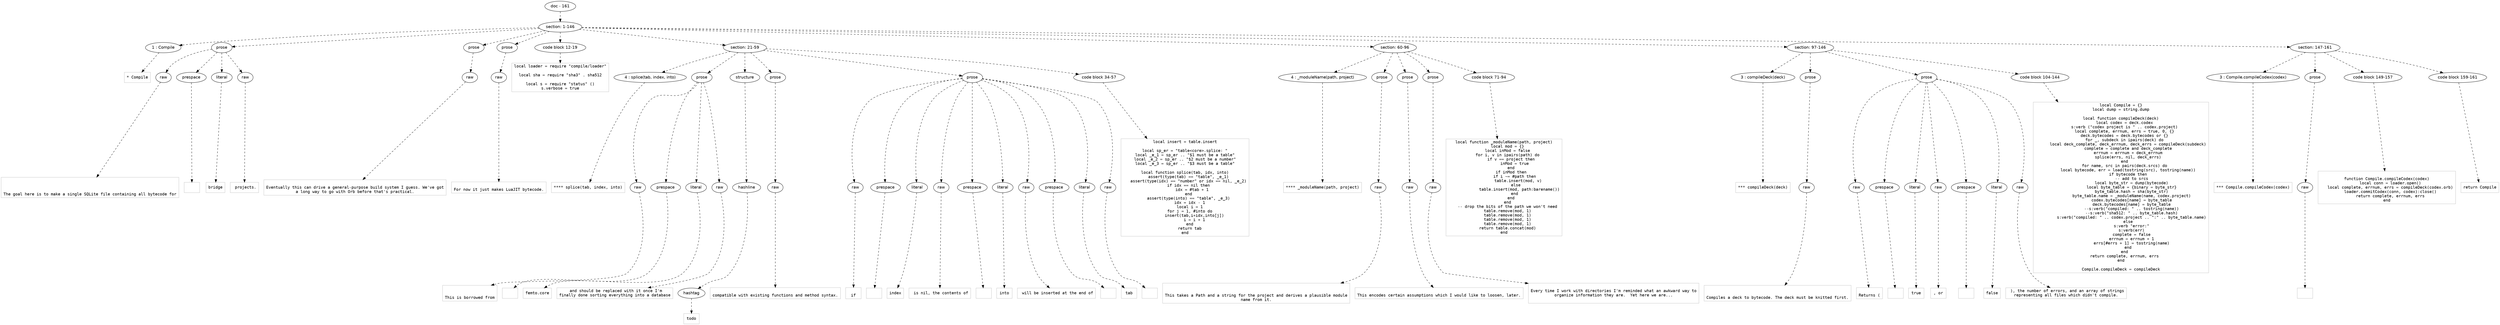 digraph lpegNode {

node [fontname=Helvetica]
edge [style=dashed]

doc_0 [label="doc - 161"]


doc_0 -> { section_1}
{rank=same; section_1}

section_1 [label="section: 1-146"]


// END RANK doc_0

section_1 -> { header_2 prose_3 prose_4 prose_5 codeblock_6 section_7 section_8 section_9 section_10}
{rank=same; header_2 prose_3 prose_4 prose_5 codeblock_6 section_7 section_8 section_9 section_10}

header_2 [label="1 : Compile"]

prose_3 [label="prose"]

prose_4 [label="prose"]

prose_5 [label="prose"]

codeblock_6 [label="code block 12-19"]

section_7 [label="section: 21-59"]

section_8 [label="section: 60-96"]

section_9 [label="section: 97-146"]

section_10 [label="section: 147-161"]


// END RANK section_1

header_2 -> leaf_11
leaf_11  [color=Gray,shape=rectangle,fontname=Inconsolata,label="* Compile"]
// END RANK header_2

prose_3 -> { raw_12 prespace_13 literal_14 raw_15}
{rank=same; raw_12 prespace_13 literal_14 raw_15}

raw_12 [label="raw"]

prespace_13 [label="prespace"]

literal_14 [label="literal"]

raw_15 [label="raw"]


// END RANK prose_3

raw_12 -> leaf_16
leaf_16  [color=Gray,shape=rectangle,fontname=Inconsolata,label="


The goal here is to make a single SQLite file containing all bytecode for"]
// END RANK raw_12

prespace_13 -> leaf_17
leaf_17  [color=Gray,shape=rectangle,fontname=Inconsolata,label=""]
// END RANK prespace_13

literal_14 -> leaf_18
leaf_18  [color=Gray,shape=rectangle,fontname=Inconsolata,label="bridge"]
// END RANK literal_14

raw_15 -> leaf_19
leaf_19  [color=Gray,shape=rectangle,fontname=Inconsolata,label=" projects.
"]
// END RANK raw_15

prose_4 -> { raw_20}
{rank=same; raw_20}

raw_20 [label="raw"]


// END RANK prose_4

raw_20 -> leaf_21
leaf_21  [color=Gray,shape=rectangle,fontname=Inconsolata,label="
Eventually this can drive a general-purpose build system I guess. We've got
a long way to go with Orb before that's practical.
"]
// END RANK raw_20

prose_5 -> { raw_22}
{rank=same; raw_22}

raw_22 [label="raw"]


// END RANK prose_5

raw_22 -> leaf_23
leaf_23  [color=Gray,shape=rectangle,fontname=Inconsolata,label="
For now it just makes LuaJIT bytecode.
"]
// END RANK raw_22

codeblock_6 -> leaf_24
leaf_24  [color=Gray,shape=rectangle,fontname=Inconsolata,label="local loader = require \"compile/loader\"

local sha = require \"sha3\" . sha512

local s = require \"status\" ()
s.verbose = true"]
// END RANK codeblock_6

section_7 -> { header_25 prose_26 structure_27 prose_28 prose_29 codeblock_30}
{rank=same; header_25 prose_26 structure_27 prose_28 prose_29 codeblock_30}

header_25 [label="4 : splice(tab, index, into)"]

prose_26 [label="prose"]

structure_27 [label="structure"]

prose_28 [label="prose"]

prose_29 [label="prose"]

codeblock_30 [label="code block 34-57"]


// END RANK section_7

header_25 -> leaf_31
leaf_31  [color=Gray,shape=rectangle,fontname=Inconsolata,label="**** splice(tab, index, into)"]
// END RANK header_25

prose_26 -> { raw_32 prespace_33 literal_34 raw_35}
{rank=same; raw_32 prespace_33 literal_34 raw_35}

raw_32 [label="raw"]

prespace_33 [label="prespace"]

literal_34 [label="literal"]

raw_35 [label="raw"]


// END RANK prose_26

raw_32 -> leaf_36
leaf_36  [color=Gray,shape=rectangle,fontname=Inconsolata,label="

This is borrowed from"]
// END RANK raw_32

prespace_33 -> leaf_37
leaf_37  [color=Gray,shape=rectangle,fontname=Inconsolata,label=" "]
// END RANK prespace_33

literal_34 -> leaf_38
leaf_38  [color=Gray,shape=rectangle,fontname=Inconsolata,label="femto.core"]
// END RANK literal_34

raw_35 -> leaf_39
leaf_39  [color=Gray,shape=rectangle,fontname=Inconsolata,label=" and should be replaced with it once I'm
finally done sorting everything into a database
"]
// END RANK raw_35

structure_27 -> { hashline_40}
{rank=same; hashline_40}

hashline_40 [label="hashline"]


// END RANK structure_27

hashline_40 -> { hashtag_41}
{rank=same; hashtag_41}

hashtag_41 [label="hashtag"]


// END RANK hashline_40

hashtag_41 -> leaf_42
leaf_42  [color=Gray,shape=rectangle,fontname=Inconsolata,label="todo"]
// END RANK hashtag_41

prose_28 -> { raw_43}
{rank=same; raw_43}

raw_43 [label="raw"]


// END RANK prose_28

raw_43 -> leaf_44
leaf_44  [color=Gray,shape=rectangle,fontname=Inconsolata,label="
compatible with existing functions and method syntax.
"]
// END RANK raw_43

prose_29 -> { raw_45 prespace_46 literal_47 raw_48 prespace_49 literal_50 raw_51 prespace_52 literal_53 raw_54}
{rank=same; raw_45 prespace_46 literal_47 raw_48 prespace_49 literal_50 raw_51 prespace_52 literal_53 raw_54}

raw_45 [label="raw"]

prespace_46 [label="prespace"]

literal_47 [label="literal"]

raw_48 [label="raw"]

prespace_49 [label="prespace"]

literal_50 [label="literal"]

raw_51 [label="raw"]

prespace_52 [label="prespace"]

literal_53 [label="literal"]

raw_54 [label="raw"]


// END RANK prose_29

raw_45 -> leaf_55
leaf_55  [color=Gray,shape=rectangle,fontname=Inconsolata,label="
if"]
// END RANK raw_45

prespace_46 -> leaf_56
leaf_56  [color=Gray,shape=rectangle,fontname=Inconsolata,label=" "]
// END RANK prespace_46

literal_47 -> leaf_57
leaf_57  [color=Gray,shape=rectangle,fontname=Inconsolata,label="index"]
// END RANK literal_47

raw_48 -> leaf_58
leaf_58  [color=Gray,shape=rectangle,fontname=Inconsolata,label=" is nil, the contents of"]
// END RANK raw_48

prespace_49 -> leaf_59
leaf_59  [color=Gray,shape=rectangle,fontname=Inconsolata,label=" "]
// END RANK prespace_49

literal_50 -> leaf_60
leaf_60  [color=Gray,shape=rectangle,fontname=Inconsolata,label="into"]
// END RANK literal_50

raw_51 -> leaf_61
leaf_61  [color=Gray,shape=rectangle,fontname=Inconsolata,label=" will be inserted at the end of"]
// END RANK raw_51

prespace_52 -> leaf_62
leaf_62  [color=Gray,shape=rectangle,fontname=Inconsolata,label=""]
// END RANK prespace_52

literal_53 -> leaf_63
leaf_63  [color=Gray,shape=rectangle,fontname=Inconsolata,label="tab"]
// END RANK literal_53

raw_54 -> leaf_64
leaf_64  [color=Gray,shape=rectangle,fontname=Inconsolata,label="
"]
// END RANK raw_54

codeblock_30 -> leaf_65
leaf_65  [color=Gray,shape=rectangle,fontname=Inconsolata,label="local insert = table.insert

local sp_er = \"table<core>.splice: \"
local _e_1 = sp_er .. \"$1 must be a table\"
local _e_2 = sp_er .. \"$2 must be a number\"
local _e_3 = sp_er .. \"$3 must be a table\"

local function splice(tab, idx, into)
   assert(type(tab) == \"table\", _e_1)
   assert(type(idx) == \"number\" or idx == nil, _e_2)
   if idx == nil then
      idx = #tab + 1
   end
   assert(type(into) == \"table\", _e_3)
    idx = idx - 1
    local i = 1
    for j = 1, #into do
        insert(tab,i+idx,into[j])
        i = i + 1
    end
    return tab
end"]
// END RANK codeblock_30

section_8 -> { header_66 prose_67 prose_68 prose_69 codeblock_70}
{rank=same; header_66 prose_67 prose_68 prose_69 codeblock_70}

header_66 [label="4 : _moduleName(path, project)"]

prose_67 [label="prose"]

prose_68 [label="prose"]

prose_69 [label="prose"]

codeblock_70 [label="code block 71-94"]


// END RANK section_8

header_66 -> leaf_71
leaf_71  [color=Gray,shape=rectangle,fontname=Inconsolata,label="**** _moduleName(path, project)"]
// END RANK header_66

prose_67 -> { raw_72}
{rank=same; raw_72}

raw_72 [label="raw"]


// END RANK prose_67

raw_72 -> leaf_73
leaf_73  [color=Gray,shape=rectangle,fontname=Inconsolata,label="

This takes a Path and a string for the project and derives a plausible module
name from it.
"]
// END RANK raw_72

prose_68 -> { raw_74}
{rank=same; raw_74}

raw_74 [label="raw"]


// END RANK prose_68

raw_74 -> leaf_75
leaf_75  [color=Gray,shape=rectangle,fontname=Inconsolata,label="
This encodes certain assumptions which I would like to loosen, later.
"]
// END RANK raw_74

prose_69 -> { raw_76}
{rank=same; raw_76}

raw_76 [label="raw"]


// END RANK prose_69

raw_76 -> leaf_77
leaf_77  [color=Gray,shape=rectangle,fontname=Inconsolata,label="
Every time I work with directories I'm reminded what an awkward way to
organize information they are.  Yet here we are...

"]
// END RANK raw_76

codeblock_70 -> leaf_78
leaf_78  [color=Gray,shape=rectangle,fontname=Inconsolata,label="local function _moduleName(path, project)
   local mod = {}
   local inMod = false
   for i, v in ipairs(path) do
      if v == project then
         inMod = true
      end
      if inMod then
         if i ~= #path then
            table.insert(mod, v)
          else
             table.insert(mod, path:barename())
         end
      end
   end
   -- drop the bits of the path we won't need
   table.remove(mod, 1)
   table.remove(mod, 1)
   table.remove(mod, 1)
   table.remove(mod, 1)
   return table.concat(mod)
end"]
// END RANK codeblock_70

section_9 -> { header_79 prose_80 prose_81 codeblock_82}
{rank=same; header_79 prose_80 prose_81 codeblock_82}

header_79 [label="3 : compileDeck(deck)"]

prose_80 [label="prose"]

prose_81 [label="prose"]

codeblock_82 [label="code block 104-144"]


// END RANK section_9

header_79 -> leaf_83
leaf_83  [color=Gray,shape=rectangle,fontname=Inconsolata,label="*** compileDeck(deck)"]
// END RANK header_79

prose_80 -> { raw_84}
{rank=same; raw_84}

raw_84 [label="raw"]


// END RANK prose_80

raw_84 -> leaf_85
leaf_85  [color=Gray,shape=rectangle,fontname=Inconsolata,label="

Compiles a deck to bytecode. The deck must be knitted first.
"]
// END RANK raw_84

prose_81 -> { raw_86 prespace_87 literal_88 raw_89 prespace_90 literal_91 raw_92}
{rank=same; raw_86 prespace_87 literal_88 raw_89 prespace_90 literal_91 raw_92}

raw_86 [label="raw"]

prespace_87 [label="prespace"]

literal_88 [label="literal"]

raw_89 [label="raw"]

prespace_90 [label="prespace"]

literal_91 [label="literal"]

raw_92 [label="raw"]


// END RANK prose_81

raw_86 -> leaf_93
leaf_93  [color=Gray,shape=rectangle,fontname=Inconsolata,label="
Returns ("]
// END RANK raw_86

prespace_87 -> leaf_94
leaf_94  [color=Gray,shape=rectangle,fontname=Inconsolata,label=" "]
// END RANK prespace_87

literal_88 -> leaf_95
leaf_95  [color=Gray,shape=rectangle,fontname=Inconsolata,label="true"]
// END RANK literal_88

raw_89 -> leaf_96
leaf_96  [color=Gray,shape=rectangle,fontname=Inconsolata,label=", or"]
// END RANK raw_89

prespace_90 -> leaf_97
leaf_97  [color=Gray,shape=rectangle,fontname=Inconsolata,label=" "]
// END RANK prespace_90

literal_91 -> leaf_98
leaf_98  [color=Gray,shape=rectangle,fontname=Inconsolata,label="false"]
// END RANK literal_91

raw_92 -> leaf_99
leaf_99  [color=Gray,shape=rectangle,fontname=Inconsolata,label=" ), the number of errors, and an array of strings
representing all files which didn't compile.
"]
// END RANK raw_92

codeblock_82 -> leaf_100
leaf_100  [color=Gray,shape=rectangle,fontname=Inconsolata,label="local Compile = {}
local dump = string.dump

local function compileDeck(deck)
   local codex = deck.codex
   s:verb (\"codex project is \" .. codex.project)
   local complete, errnum, errs = true, 0, {}
   deck.bytecodes = deck.bytecodes or {}
   for _, subdeck in ipairs(deck) do
      local deck_complete, deck_errnum, deck_errs = compileDeck(subdeck)
      complete = complete and deck_complete
      errnum = errnum + deck_errnum
      splice(errs, nil, deck_errs)
   end
   for name, src in pairs(deck.srcs) do
      local bytecode, err = load(tostring(src), tostring(name))
      if bytecode then
         -- add to srcs
         local byte_str = dump(bytecode)
         local byte_table = {binary = byte_str}
         byte_table.hash = sha(byte_str)
         byte_table.name = _moduleName(name, codex.project)
         codex.bytecodes[name] = byte_table
         deck.bytecodes[name] = byte_table
         --s:verb(\"compiled: \" .. tostring(name))
         --s:verb(\"sha512: \" .. byte_table.hash)
         s:verb(\"compiled: \" .. codex.project .. \":\" .. byte_table.name)
      else
         s:verb \"error:\"
         s:verb(err)
         complete = false
         errnum = errnum + 1
         errs[#errs + 1] = tostring(name)
      end
   end
   return complete, errnum, errs
end

Compile.compileDeck = compileDeck"]
// END RANK codeblock_82

section_10 -> { header_101 prose_102 codeblock_103 codeblock_104}
{rank=same; header_101 prose_102 codeblock_103 codeblock_104}

header_101 [label="3 : Compile.compileCodex(codex)"]

prose_102 [label="prose"]

codeblock_103 [label="code block 149-157"]

codeblock_104 [label="code block 159-161"]


// END RANK section_10

header_101 -> leaf_105
leaf_105  [color=Gray,shape=rectangle,fontname=Inconsolata,label="*** Compile.compileCodex(codex)"]
// END RANK header_101

prose_102 -> { raw_106}
{rank=same; raw_106}

raw_106 [label="raw"]


// END RANK prose_102

raw_106 -> leaf_107
leaf_107  [color=Gray,shape=rectangle,fontname=Inconsolata,label="
"]
// END RANK raw_106

codeblock_103 -> leaf_108
leaf_108  [color=Gray,shape=rectangle,fontname=Inconsolata,label="
function Compile.compileCodex(codex)
   local conn = loader.open()
   local complete, errnum, errs = compileDeck(codex.orb)
   loader.commitCodex(conn, codex):close()
   return complete, errnum, errs
end"]
// END RANK codeblock_103

codeblock_104 -> leaf_109
leaf_109  [color=Gray,shape=rectangle,fontname=Inconsolata,label="return Compile"]
// END RANK codeblock_104


}
